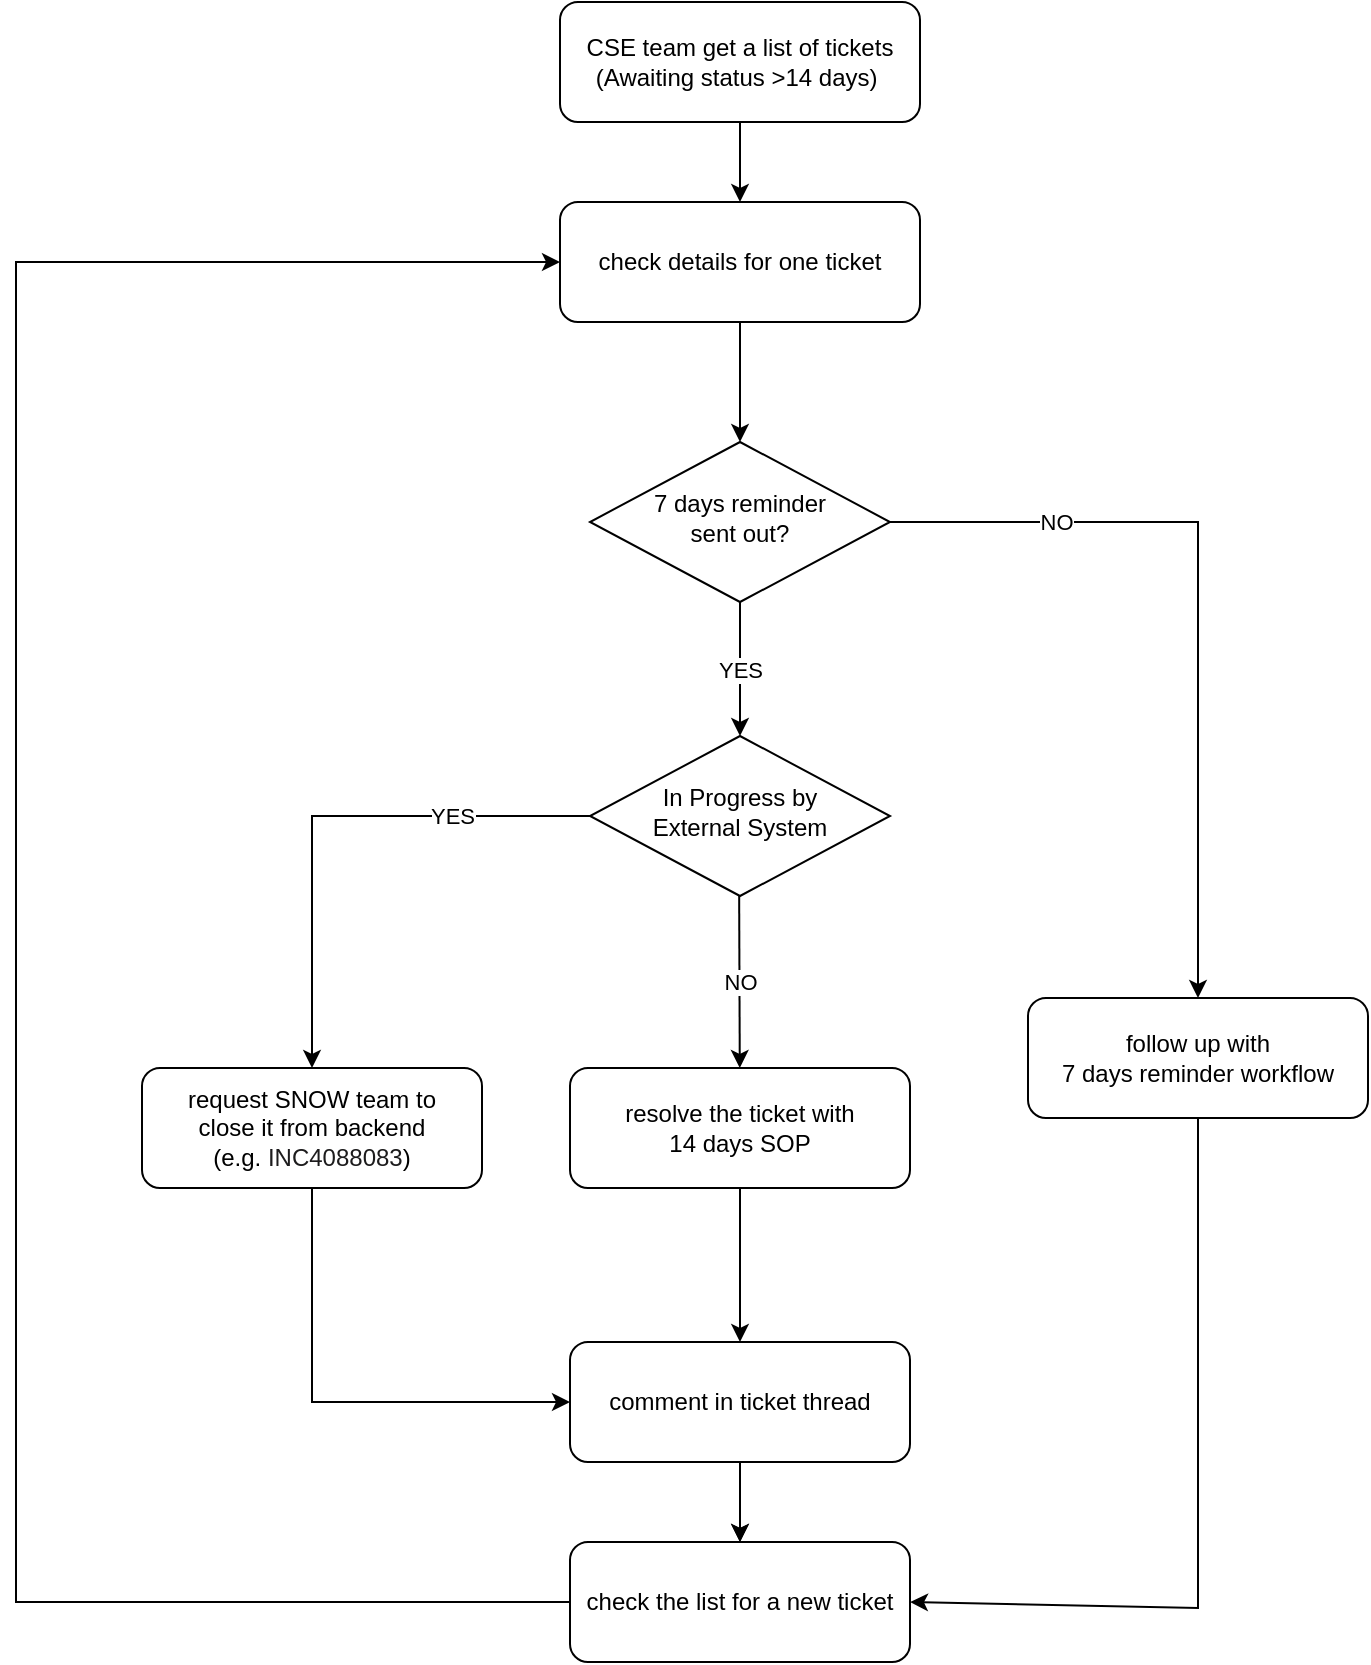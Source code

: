 <mxfile version="21.1.5" type="github">
  <diagram id="C5RBs43oDa-KdzZeNtuy" name="Page-1">
    <mxGraphModel dx="1728" dy="885" grid="1" gridSize="10" guides="1" tooltips="1" connect="1" arrows="1" fold="1" page="1" pageScale="1" pageWidth="827" pageHeight="1169" math="0" shadow="0">
      <root>
        <mxCell id="WIyWlLk6GJQsqaUBKTNV-0" />
        <mxCell id="WIyWlLk6GJQsqaUBKTNV-1" parent="WIyWlLk6GJQsqaUBKTNV-0" />
        <mxCell id="WIyWlLk6GJQsqaUBKTNV-3" value="CSE team get a list of tickets &lt;br&gt;(Awaiting status &amp;gt;14 days)&amp;nbsp;" style="rounded=1;whiteSpace=wrap;html=1;fontSize=12;glass=0;strokeWidth=1;shadow=0;" parent="WIyWlLk6GJQsqaUBKTNV-1" vertex="1">
          <mxGeometry x="312" y="87" width="180" height="60" as="geometry" />
        </mxCell>
        <mxCell id="WIyWlLk6GJQsqaUBKTNV-6" value="7 days reminder&lt;br&gt;sent out?" style="rhombus;whiteSpace=wrap;html=1;shadow=0;fontFamily=Helvetica;fontSize=12;align=center;strokeWidth=1;spacing=6;spacingTop=-4;" parent="WIyWlLk6GJQsqaUBKTNV-1" vertex="1">
          <mxGeometry x="327" y="307" width="150" height="80" as="geometry" />
        </mxCell>
        <mxCell id="PfeV246qCIffFx4sXw3s-2" value="check details for one ticket" style="rounded=1;whiteSpace=wrap;html=1;" vertex="1" parent="WIyWlLk6GJQsqaUBKTNV-1">
          <mxGeometry x="312" y="187" width="180" height="60" as="geometry" />
        </mxCell>
        <mxCell id="PfeV246qCIffFx4sXw3s-3" value="" style="endArrow=classic;html=1;rounded=0;exitX=0.5;exitY=1;exitDx=0;exitDy=0;" edge="1" parent="WIyWlLk6GJQsqaUBKTNV-1" source="WIyWlLk6GJQsqaUBKTNV-6">
          <mxGeometry relative="1" as="geometry">
            <mxPoint x="587" y="547" as="sourcePoint" />
            <mxPoint x="402" y="454" as="targetPoint" />
          </mxGeometry>
        </mxCell>
        <mxCell id="PfeV246qCIffFx4sXw3s-4" value="YES" style="edgeLabel;resizable=0;html=1;align=center;verticalAlign=middle;" connectable="0" vertex="1" parent="PfeV246qCIffFx4sXw3s-3">
          <mxGeometry relative="1" as="geometry" />
        </mxCell>
        <mxCell id="PfeV246qCIffFx4sXw3s-33" value="" style="edgeStyle=orthogonalEdgeStyle;rounded=0;orthogonalLoop=1;jettySize=auto;html=1;" edge="1" parent="WIyWlLk6GJQsqaUBKTNV-1" source="PfeV246qCIffFx4sXw3s-17" target="PfeV246qCIffFx4sXw3s-27">
          <mxGeometry relative="1" as="geometry" />
        </mxCell>
        <mxCell id="PfeV246qCIffFx4sXw3s-17" value="resolve the ticket with &lt;br&gt;14 days SOP" style="rounded=1;whiteSpace=wrap;html=1;" vertex="1" parent="WIyWlLk6GJQsqaUBKTNV-1">
          <mxGeometry x="317" y="620" width="170" height="60" as="geometry" />
        </mxCell>
        <mxCell id="PfeV246qCIffFx4sXw3s-18" value="check the list for a new ticket" style="rounded=1;whiteSpace=wrap;html=1;" vertex="1" parent="WIyWlLk6GJQsqaUBKTNV-1">
          <mxGeometry x="317" y="857" width="170" height="60" as="geometry" />
        </mxCell>
        <mxCell id="PfeV246qCIffFx4sXw3s-19" value="" style="endArrow=classic;html=1;rounded=0;exitX=0;exitY=0.5;exitDx=0;exitDy=0;entryX=0;entryY=0.5;entryDx=0;entryDy=0;" edge="1" parent="WIyWlLk6GJQsqaUBKTNV-1" source="PfeV246qCIffFx4sXw3s-18" target="PfeV246qCIffFx4sXw3s-2">
          <mxGeometry width="50" height="50" relative="1" as="geometry">
            <mxPoint x="293" y="887.0" as="sourcePoint" />
            <mxPoint x="288" y="217" as="targetPoint" />
            <Array as="points">
              <mxPoint x="40" y="887" />
              <mxPoint x="40" y="570" />
              <mxPoint x="40" y="217" />
              <mxPoint x="252" y="217" />
            </Array>
          </mxGeometry>
        </mxCell>
        <mxCell id="PfeV246qCIffFx4sXw3s-20" value="" style="endArrow=classic;html=1;rounded=0;entryX=0.5;entryY=0;entryDx=0;entryDy=0;exitX=0.5;exitY=1;exitDx=0;exitDy=0;" edge="1" parent="WIyWlLk6GJQsqaUBKTNV-1" source="PfeV246qCIffFx4sXw3s-27" target="PfeV246qCIffFx4sXw3s-18">
          <mxGeometry width="50" height="50" relative="1" as="geometry">
            <mxPoint x="402" y="617" as="sourcePoint" />
            <mxPoint x="597" y="537" as="targetPoint" />
          </mxGeometry>
        </mxCell>
        <mxCell id="PfeV246qCIffFx4sXw3s-21" value="" style="endArrow=classic;html=1;rounded=0;exitX=0.5;exitY=1;exitDx=0;exitDy=0;entryX=0.5;entryY=0;entryDx=0;entryDy=0;" edge="1" parent="WIyWlLk6GJQsqaUBKTNV-1" source="PfeV246qCIffFx4sXw3s-2" target="WIyWlLk6GJQsqaUBKTNV-6">
          <mxGeometry width="50" height="50" relative="1" as="geometry">
            <mxPoint x="417" y="557" as="sourcePoint" />
            <mxPoint x="467" y="507" as="targetPoint" />
          </mxGeometry>
        </mxCell>
        <mxCell id="PfeV246qCIffFx4sXw3s-22" value="" style="endArrow=classic;html=1;rounded=0;exitX=0.5;exitY=1;exitDx=0;exitDy=0;entryX=0.5;entryY=0;entryDx=0;entryDy=0;" edge="1" parent="WIyWlLk6GJQsqaUBKTNV-1" source="WIyWlLk6GJQsqaUBKTNV-3" target="PfeV246qCIffFx4sXw3s-2">
          <mxGeometry width="50" height="50" relative="1" as="geometry">
            <mxPoint x="707" y="227" as="sourcePoint" />
            <mxPoint x="757" y="177" as="targetPoint" />
          </mxGeometry>
        </mxCell>
        <mxCell id="PfeV246qCIffFx4sXw3s-23" value="follow up with &lt;br&gt;7 days reminder workflow" style="rounded=1;whiteSpace=wrap;html=1;" vertex="1" parent="WIyWlLk6GJQsqaUBKTNV-1">
          <mxGeometry x="546" y="585" width="170" height="60" as="geometry" />
        </mxCell>
        <mxCell id="PfeV246qCIffFx4sXw3s-26" value="" style="endArrow=classic;html=1;rounded=0;exitX=0.5;exitY=1;exitDx=0;exitDy=0;entryX=1;entryY=0.5;entryDx=0;entryDy=0;" edge="1" parent="WIyWlLk6GJQsqaUBKTNV-1" source="PfeV246qCIffFx4sXw3s-23" target="PfeV246qCIffFx4sXw3s-18">
          <mxGeometry width="50" height="50" relative="1" as="geometry">
            <mxPoint x="607" y="407" as="sourcePoint" />
            <mxPoint x="607" y="697" as="targetPoint" />
            <Array as="points">
              <mxPoint x="631" y="890" />
            </Array>
          </mxGeometry>
        </mxCell>
        <mxCell id="PfeV246qCIffFx4sXw3s-28" value="" style="edgeStyle=orthogonalEdgeStyle;rounded=0;orthogonalLoop=1;jettySize=auto;html=1;" edge="1" parent="WIyWlLk6GJQsqaUBKTNV-1" source="PfeV246qCIffFx4sXw3s-27" target="PfeV246qCIffFx4sXw3s-18">
          <mxGeometry relative="1" as="geometry" />
        </mxCell>
        <mxCell id="PfeV246qCIffFx4sXw3s-27" value="comment in ticket thread" style="rounded=1;whiteSpace=wrap;html=1;" vertex="1" parent="WIyWlLk6GJQsqaUBKTNV-1">
          <mxGeometry x="317" y="757" width="170" height="60" as="geometry" />
        </mxCell>
        <mxCell id="PfeV246qCIffFx4sXw3s-30" value="In Progress by &lt;br&gt;External System" style="rhombus;whiteSpace=wrap;html=1;shadow=0;fontFamily=Helvetica;fontSize=12;align=center;strokeWidth=1;spacing=6;spacingTop=-4;" vertex="1" parent="WIyWlLk6GJQsqaUBKTNV-1">
          <mxGeometry x="327" y="454" width="150" height="80" as="geometry" />
        </mxCell>
        <mxCell id="PfeV246qCIffFx4sXw3s-31" value="" style="endArrow=classic;html=1;rounded=0;exitX=0.5;exitY=1;exitDx=0;exitDy=0;" edge="1" parent="WIyWlLk6GJQsqaUBKTNV-1" target="PfeV246qCIffFx4sXw3s-17">
          <mxGeometry relative="1" as="geometry">
            <mxPoint x="401.58" y="534" as="sourcePoint" />
            <mxPoint x="401.58" y="601" as="targetPoint" />
          </mxGeometry>
        </mxCell>
        <mxCell id="PfeV246qCIffFx4sXw3s-32" value="NO" style="edgeLabel;resizable=0;html=1;align=center;verticalAlign=middle;" connectable="0" vertex="1" parent="PfeV246qCIffFx4sXw3s-31">
          <mxGeometry relative="1" as="geometry" />
        </mxCell>
        <mxCell id="PfeV246qCIffFx4sXw3s-36" value="YES" style="endArrow=classic;html=1;rounded=0;exitX=0;exitY=0.5;exitDx=0;exitDy=0;entryX=0.5;entryY=0;entryDx=0;entryDy=0;" edge="1" parent="WIyWlLk6GJQsqaUBKTNV-1" source="PfeV246qCIffFx4sXw3s-30" target="PfeV246qCIffFx4sXw3s-39">
          <mxGeometry x="-0.474" relative="1" as="geometry">
            <mxPoint x="202" y="570" as="sourcePoint" />
            <mxPoint x="232" y="610" as="targetPoint" />
            <Array as="points">
              <mxPoint x="188" y="494" />
            </Array>
            <mxPoint as="offset" />
          </mxGeometry>
        </mxCell>
        <mxCell id="PfeV246qCIffFx4sXw3s-40" style="edgeStyle=orthogonalEdgeStyle;rounded=0;orthogonalLoop=1;jettySize=auto;html=1;exitX=0.5;exitY=1;exitDx=0;exitDy=0;entryX=0;entryY=0.5;entryDx=0;entryDy=0;" edge="1" parent="WIyWlLk6GJQsqaUBKTNV-1" source="PfeV246qCIffFx4sXw3s-39" target="PfeV246qCIffFx4sXw3s-27">
          <mxGeometry relative="1" as="geometry" />
        </mxCell>
        <mxCell id="PfeV246qCIffFx4sXw3s-39" value="request SNOW team to &lt;br&gt;close it from backend&lt;br&gt;(e.g.&amp;nbsp;&lt;span style=&quot;box-sizing: inherit; color: rgb(29, 28, 29); font-variant-ligatures: common-ligatures; text-align: left; background-color: rgb(255, 255, 255);&quot; data-stringify-type=&quot;bold&quot;&gt;&lt;font style=&quot;font-size: 12px;&quot;&gt;INC4088083&lt;/font&gt;&lt;/span&gt;)" style="rounded=1;whiteSpace=wrap;html=1;" vertex="1" parent="WIyWlLk6GJQsqaUBKTNV-1">
          <mxGeometry x="103" y="620" width="170" height="60" as="geometry" />
        </mxCell>
        <mxCell id="PfeV246qCIffFx4sXw3s-41" value="" style="endArrow=classic;html=1;rounded=0;exitX=1;exitY=0.5;exitDx=0;exitDy=0;entryX=0.5;entryY=0;entryDx=0;entryDy=0;" edge="1" parent="WIyWlLk6GJQsqaUBKTNV-1" source="WIyWlLk6GJQsqaUBKTNV-6" target="PfeV246qCIffFx4sXw3s-23">
          <mxGeometry relative="1" as="geometry">
            <mxPoint x="492" y="346.58" as="sourcePoint" />
            <mxPoint x="640" y="390" as="targetPoint" />
            <Array as="points">
              <mxPoint x="631" y="347" />
            </Array>
          </mxGeometry>
        </mxCell>
        <mxCell id="PfeV246qCIffFx4sXw3s-42" value="NO" style="edgeLabel;resizable=0;html=1;align=center;verticalAlign=middle;" connectable="0" vertex="1" parent="PfeV246qCIffFx4sXw3s-41">
          <mxGeometry relative="1" as="geometry">
            <mxPoint x="-71" y="-42" as="offset" />
          </mxGeometry>
        </mxCell>
      </root>
    </mxGraphModel>
  </diagram>
</mxfile>
